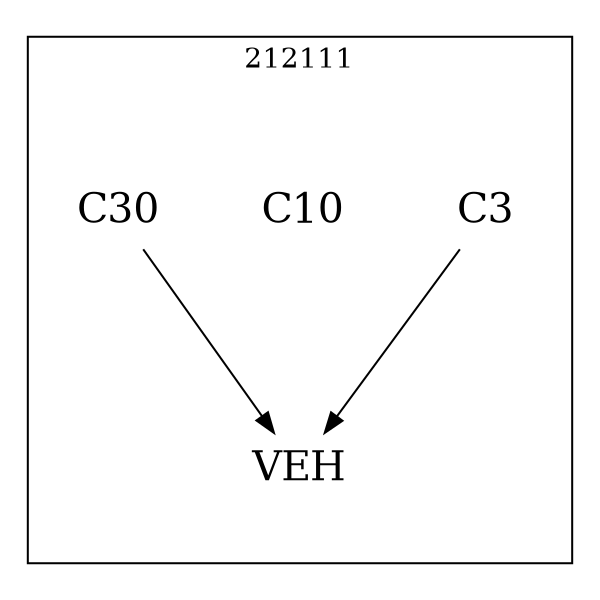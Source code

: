 strict digraph DAGS {
	size = "4,4!" ; ratio ="fill"; subgraph cluster_0{
			labeldoc = "t";
			label = "212111";node	[label= VEH, shape = plaintext, fontsize=20] VEH;node	[label= C3, shape = plaintext, fontsize=20] C3;node	[label= C10, shape = plaintext, fontsize=20] C10;node	[label= C30, shape = plaintext, fontsize=20] C30;
C3->VEH;
C30->VEH;
	}}